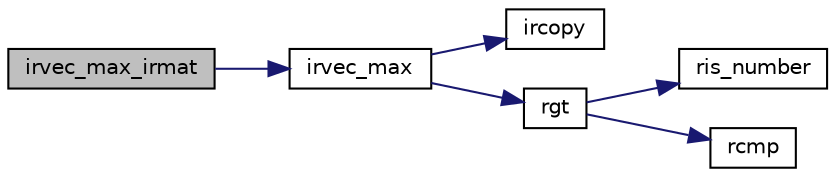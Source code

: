 digraph "irvec_max_irmat"
{
  edge [fontname="Helvetica",fontsize="10",labelfontname="Helvetica",labelfontsize="10"];
  node [fontname="Helvetica",fontsize="10",shape=record];
  rankdir="LR";
  Node186 [label="irvec_max_irmat",height=0.2,width=0.4,color="black", fillcolor="grey75", style="filled", fontcolor="black"];
  Node186 -> Node187 [color="midnightblue",fontsize="10",style="solid",fontname="Helvetica"];
  Node187 [label="irvec_max",height=0.2,width=0.4,color="black", fillcolor="white", style="filled",URL="$irvec_8c.html#a1f24369fe1085e4d34d72cc16260745a",tooltip="最大値 [y0,y1]=[max(x0),max(x1)] "];
  Node187 -> Node188 [color="midnightblue",fontsize="10",style="solid",fontname="Helvetica"];
  Node188 [label="ircopy",height=0.2,width=0.4,color="black", fillcolor="white", style="filled",URL="$irmulti_8c.html#aaf2192a33e04cbba12da47550fde287e",tooltip="コピー [y0,y1]=[x0,x1]. "];
  Node187 -> Node189 [color="midnightblue",fontsize="10",style="solid",fontname="Helvetica"];
  Node189 [label="rgt",height=0.2,width=0.4,color="black", fillcolor="white", style="filled",URL="$is__rmulti_8h.html#a461cd90560c5d33caa48b429b38892f0",tooltip="rmulti型の値の比較 x>y "];
  Node189 -> Node190 [color="midnightblue",fontsize="10",style="solid",fontname="Helvetica"];
  Node190 [label="ris_number",height=0.2,width=0.4,color="black", fillcolor="white", style="filled",URL="$rmulti_8c.html#a02c3c838634809fb6260ab78926b5f8b",tooltip="rmulti型が数であるかの判定. "];
  Node189 -> Node191 [color="midnightblue",fontsize="10",style="solid",fontname="Helvetica"];
  Node191 [label="rcmp",height=0.2,width=0.4,color="black", fillcolor="white", style="filled",URL="$rmulti_8c.html#aa7f2e03f88a388911123c82ad3f36b16",tooltip="rmulti型の値の比較 x<=>y "];
}
